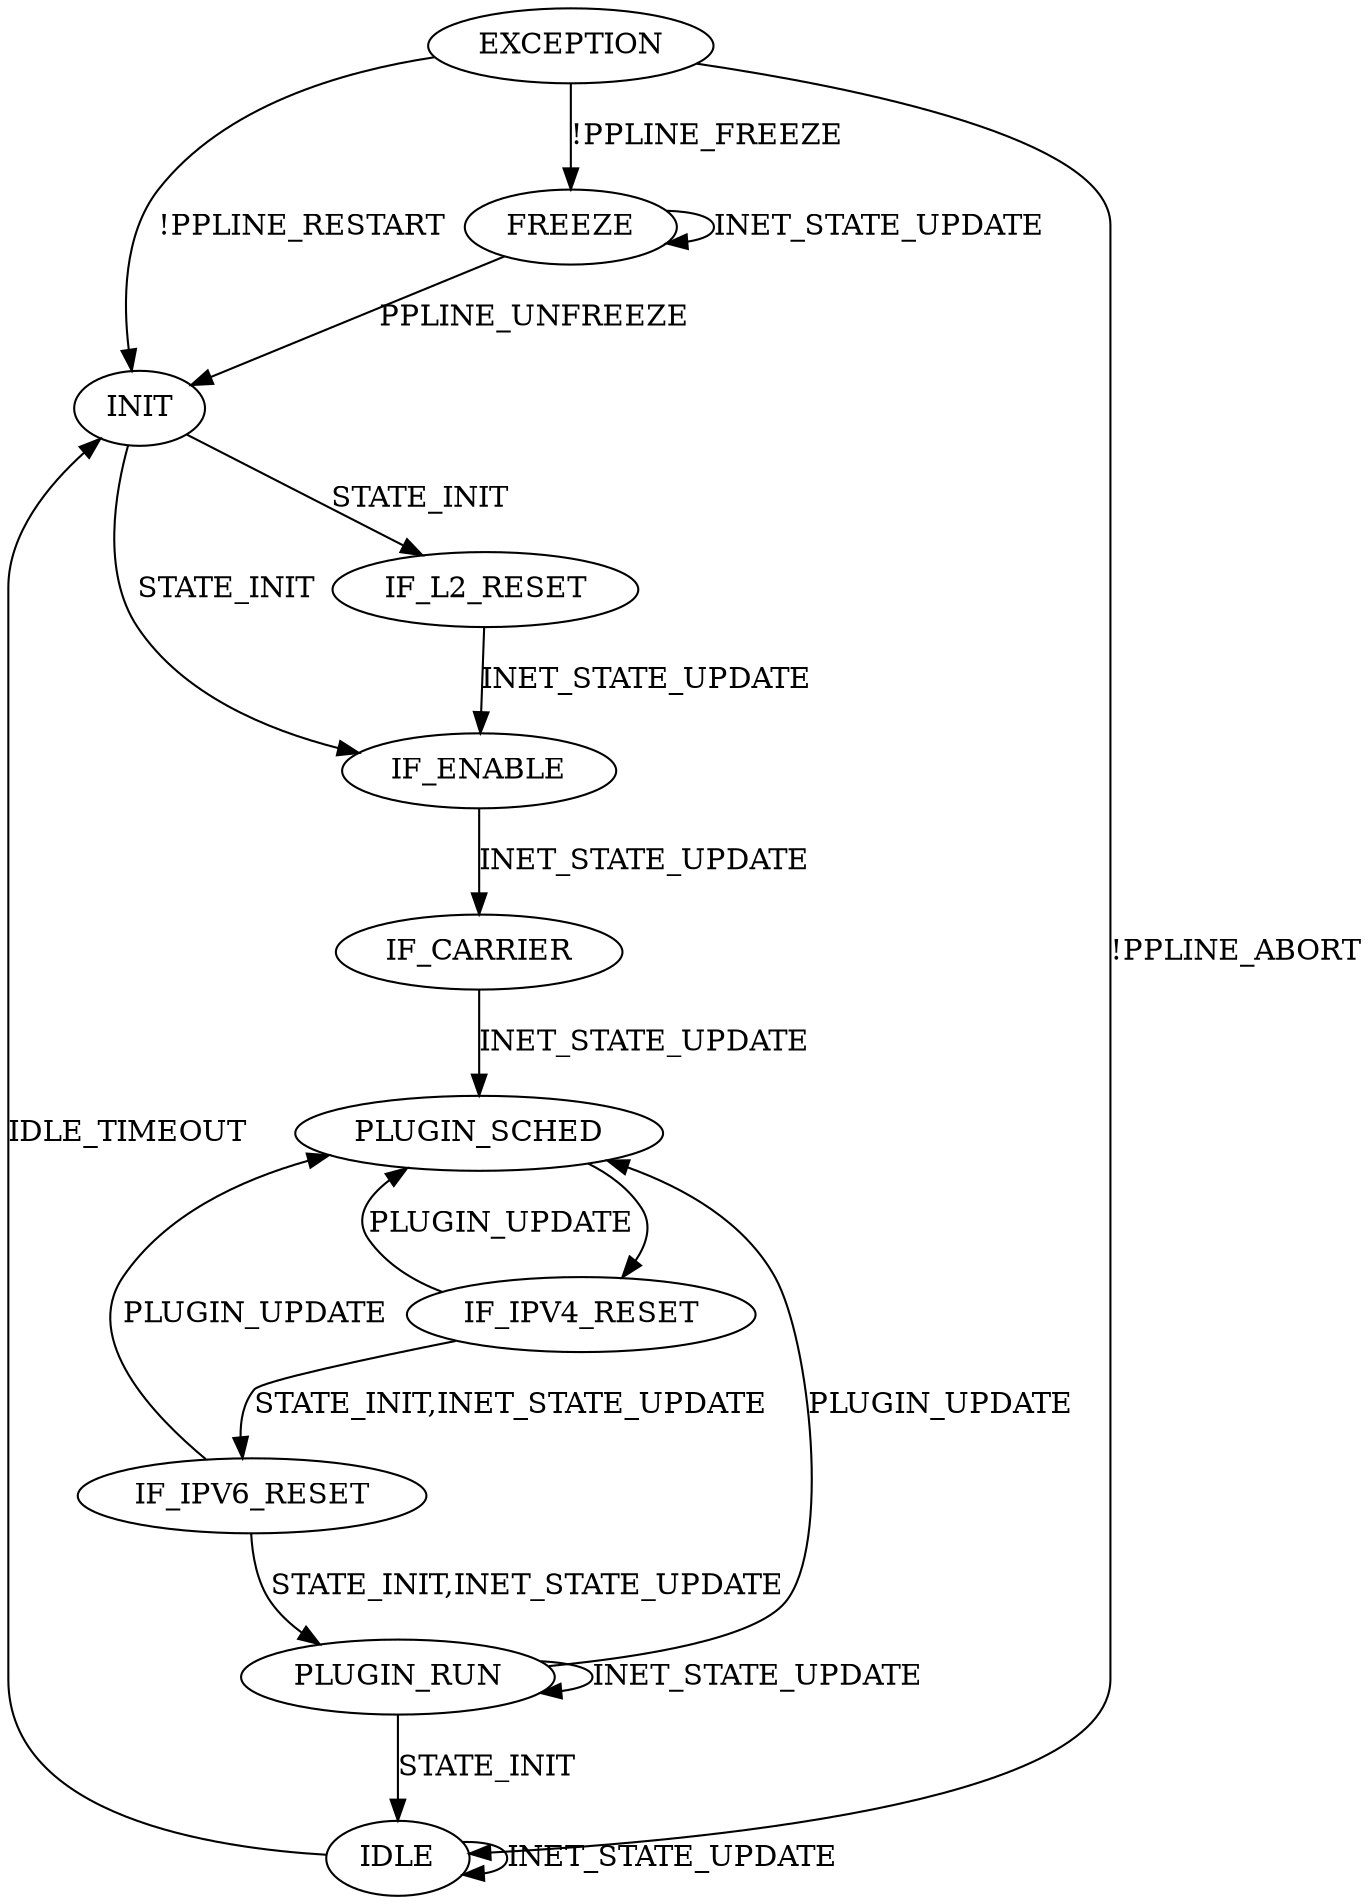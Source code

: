 digraph {
    INIT[init="true"];

    INIT -> IF_L2_RESET[label="STATE_INIT"];
    INIT -> IF_ENABLE[label="STATE_INIT"];
    IF_L2_RESET -> IF_ENABLE [label="INET_STATE_UPDATE"];
    IF_ENABLE -> IF_CARRIER[label="INET_STATE_UPDATE"];
    IF_CARRIER -> PLUGIN_SCHED [label="INET_STATE_UPDATE"];
    PLUGIN_SCHED -> IF_IPV4_RESET;
    IF_IPV4_RESET -> PLUGIN_SCHED [label="PLUGIN_UPDATE"];
    IF_IPV4_RESET -> IF_IPV6_RESET [label="STATE_INIT,INET_STATE_UPDATE"];
    IF_IPV6_RESET -> PLUGIN_SCHED [label="PLUGIN_UPDATE"];
    IF_IPV6_RESET -> PLUGIN_RUN [label="STATE_INIT,INET_STATE_UPDATE"];
    PLUGIN_RUN -> PLUGIN_SCHED [label="PLUGIN_UPDATE"];
    PLUGIN_RUN -> PLUGIN_RUN [label="INET_STATE_UPDATE"];
    PLUGIN_RUN -> IDLE [label="STATE_INIT"];
    IDLE -> IDLE[label="INET_STATE_UPDATE"];
    IDLE -> INIT[label="IDLE_TIMEOUT"];

    FREEZE -> FREEZE[label="INET_STATE_UPDATE"];
    FREEZE -> INIT[label="PPLINE_UNFREEZE"];

    EXCEPTION-> INIT [label="!PPLINE_RESTART"];
    EXCEPTION -> IDLE [label="!PPLINE_ABORT"];
    EXCEPTION -> FREEZE [label="!PPLINE_FREEZE"];
}
